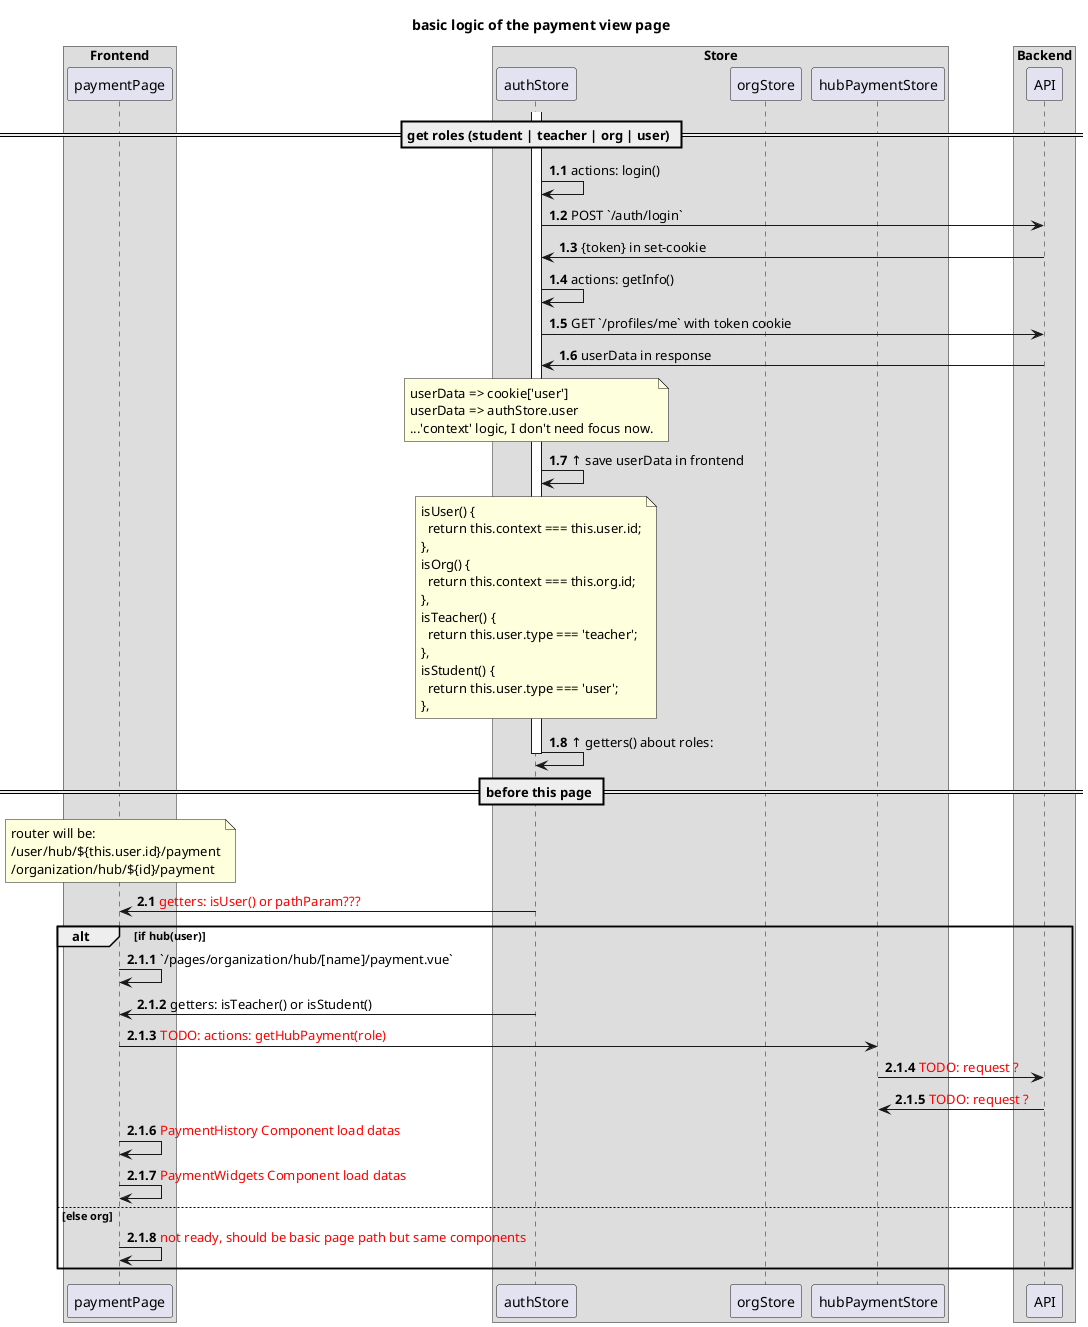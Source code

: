 @startuml
title "basic logic of the payment view page"

box "Frontend"
participant paymentPage
end box

box "Store"
participant authStore
participant orgStore
participant hubPaymentStore
end box

box "Backend"
participant API
end box

== get roles (student | teacher | org | user) ==
autonumber 1.1
activate authStore
authStore -> authStore : actions: login()
authStore -> API : POST `/auth/login`
API -> authStore: {token} in set-cookie
authStore -> authStore: actions: getInfo()
authStore -> API: GET `/profiles/me` with token cookie
authStore <- API: userData in response

note over authStore
userData => cookie['user']
userData => authStore.user
...'context' logic, I don't need focus now.
end note
authStore -> authStore: ↑ save userData in frontend
note over authStore
isUser() {
  return this.context === this.user.id;
},
isOrg() {
  return this.context === this.org.id;
},
isTeacher() {
  return this.user.type === 'teacher';
},
isStudent() {
  return this.user.type === 'user';
},
end note
authStore -> authStore: ↑ getters() about roles:
deactivate authStore

== before this page ==

note over paymentPage
router will be:
/user/hub/${this.user.id}/payment
/organization/hub/${id}/payment
end note
autonumber 2.1
paymentPage <- authStore: <color red>getters: isUser() or pathParam???</color>

alt if hub(user)
autonumber 2.1.1
paymentPage -> paymentPage: `/pages/organization/hub/[name]/payment.vue`
paymentPage <- authStore: getters: isTeacher() or isStudent()
paymentPage -> hubPaymentStore:  <color red>TODO: actions: getHubPayment(role)</color>
hubPaymentStore -> API:  <color red>TODO: request ?</color>
hubPaymentStore <- API:  <color red>TODO: request ?</color>
paymentPage -> paymentPage: <color red>PaymentHistory Component load datas</color>
paymentPage -> paymentPage: <color red>PaymentWidgets Component load datas</color>

else else org
paymentPage -> paymentPage: <color red>not ready, should be basic page path but same components </color>
end

@enduml